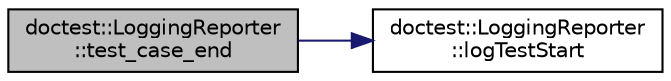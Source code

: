 digraph "doctest::LoggingReporter::test_case_end"
{
 // INTERACTIVE_SVG=YES
 // LATEX_PDF_SIZE
  bgcolor="transparent";
  edge [fontname="Helvetica",fontsize="10",labelfontname="Helvetica",labelfontsize="10"];
  node [fontname="Helvetica",fontsize="10",shape=record];
  rankdir="LR";
  Node1 [label="doctest::LoggingReporter\l::test_case_end",height=0.2,width=0.4,color="black", fillcolor="grey75", style="filled", fontcolor="black",tooltip=" "];
  Node1 -> Node2 [color="midnightblue",fontsize="10",style="solid",fontname="Helvetica"];
  Node2 [label="doctest::LoggingReporter\l::logTestStart",height=0.2,width=0.4,color="black",URL="$structdoctest_1_1LoggingReporter.html#a9fe7cc94e1a621584629b794c4b37db7",tooltip=" "];
}
